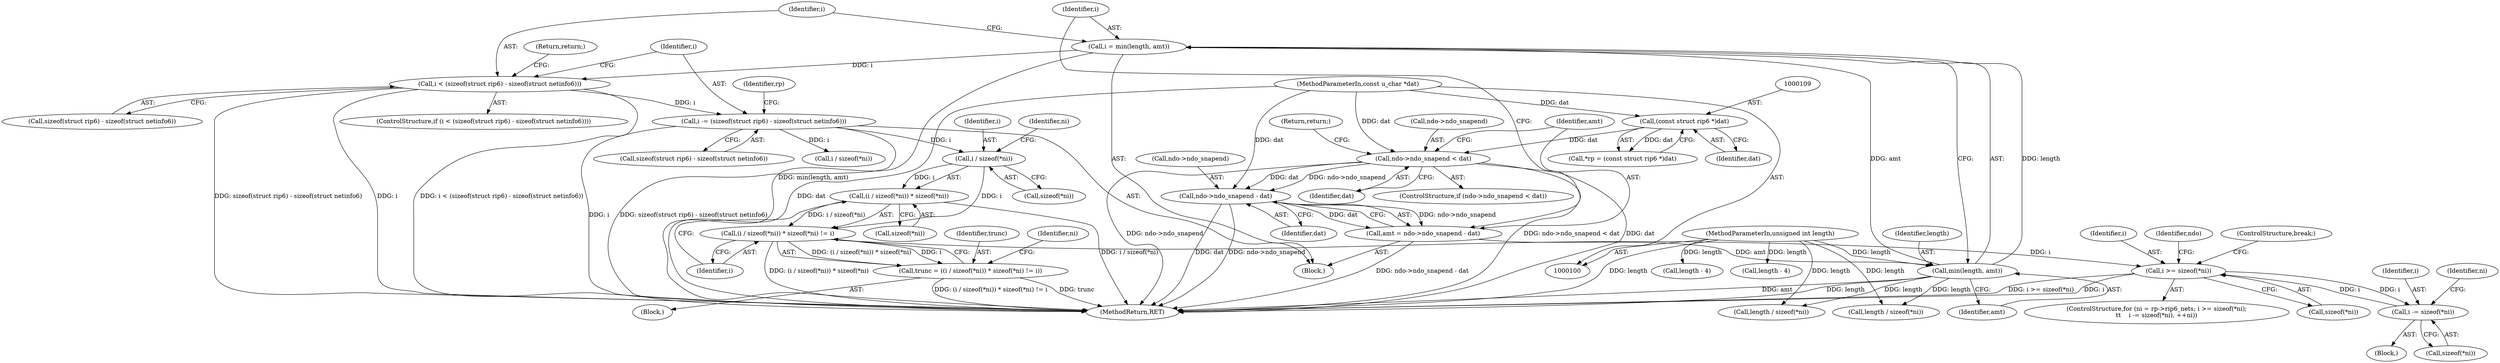 digraph "1_tcpdump_e942fb84fbe3a73a98a00d2a279425872b5fb9d2@API" {
"1000219" [label="(Call,i / sizeof(*ni))"];
"1000144" [label="(Call,i -= (sizeof(struct rip6) - sizeof(struct netinfo6)))"];
"1000136" [label="(Call,i < (sizeof(struct rip6) - sizeof(struct netinfo6)))"];
"1000130" [label="(Call,i = min(length, amt))"];
"1000132" [label="(Call,min(length, amt))"];
"1000103" [label="(MethodParameterIn,unsigned int length)"];
"1000123" [label="(Call,amt = ndo->ndo_snapend - dat)"];
"1000125" [label="(Call,ndo->ndo_snapend - dat)"];
"1000117" [label="(Call,ndo->ndo_snapend < dat)"];
"1000108" [label="(Call,(const struct rip6 *)dat)"];
"1000102" [label="(MethodParameterIn,const u_char *dat)"];
"1000218" [label="(Call,(i / sizeof(*ni)) * sizeof(*ni))"];
"1000217" [label="(Call,(i / sizeof(*ni)) * sizeof(*ni) != i)"];
"1000215" [label="(Call,trunc = ((i / sizeof(*ni)) * sizeof(*ni) != i))"];
"1000234" [label="(Call,i >= sizeof(*ni))"];
"1000240" [label="(Call,i -= sizeof(*ni))"];
"1000388" [label="(MethodReturn,RET)"];
"1000241" [label="(Identifier,i)"];
"1000271" [label="(Call,length / sizeof(*ni))"];
"1000137" [label="(Identifier,i)"];
"1000134" [label="(Identifier,amt)"];
"1000221" [label="(Call,sizeof(*ni))"];
"1000136" [label="(Call,i < (sizeof(struct rip6) - sizeof(struct netinfo6)))"];
"1000143" [label="(Return,return;)"];
"1000146" [label="(Call,sizeof(struct rip6) - sizeof(struct netinfo6))"];
"1000217" [label="(Call,(i / sizeof(*ni)) * sizeof(*ni) != i)"];
"1000224" [label="(Call,sizeof(*ni))"];
"1000227" [label="(Identifier,i)"];
"1000228" [label="(ControlStructure,for (ni = rp->rip6_nets; i >= sizeof(*ni);\n\t\t    i -= sizeof(*ni), ++ni))"];
"1000226" [label="(Identifier,ni)"];
"1000123" [label="(Call,amt = ndo->ndo_snapend - dat)"];
"1000239" [label="(Block,)"];
"1000219" [label="(Call,i / sizeof(*ni))"];
"1000125" [label="(Call,ndo->ndo_snapend - dat)"];
"1000117" [label="(Call,ndo->ndo_snapend < dat)"];
"1000216" [label="(Identifier,trunc)"];
"1000104" [label="(Block,)"];
"1000133" [label="(Identifier,length)"];
"1000145" [label="(Identifier,i)"];
"1000283" [label="(Call,length - 4)"];
"1000116" [label="(ControlStructure,if (ndo->ndo_snapend < dat))"];
"1000240" [label="(Call,i -= sizeof(*ni))"];
"1000230" [label="(Identifier,ni)"];
"1000246" [label="(Identifier,ni)"];
"1000215" [label="(Call,trunc = ((i / sizeof(*ni)) * sizeof(*ni) != i))"];
"1000132" [label="(Call,min(length, amt))"];
"1000144" [label="(Call,i -= (sizeof(struct rip6) - sizeof(struct netinfo6)))"];
"1000234" [label="(Call,i >= sizeof(*ni))"];
"1000305" [label="(Call,i / sizeof(*ni))"];
"1000124" [label="(Identifier,amt)"];
"1000235" [label="(Identifier,i)"];
"1000131" [label="(Identifier,i)"];
"1000220" [label="(Identifier,i)"];
"1000103" [label="(MethodParameterIn,unsigned int length)"];
"1000159" [label="(Call,length / sizeof(*ni))"];
"1000110" [label="(Identifier,dat)"];
"1000118" [label="(Call,ndo->ndo_snapend)"];
"1000251" [label="(Identifier,ndo)"];
"1000108" [label="(Call,(const struct rip6 *)dat)"];
"1000236" [label="(Call,sizeof(*ni))"];
"1000197" [label="(Call,length - 4)"];
"1000242" [label="(Call,sizeof(*ni))"];
"1000135" [label="(ControlStructure,if (i < (sizeof(struct rip6) - sizeof(struct netinfo6))))"];
"1000153" [label="(Identifier,rp)"];
"1000121" [label="(Identifier,dat)"];
"1000218" [label="(Call,(i / sizeof(*ni)) * sizeof(*ni))"];
"1000129" [label="(Identifier,dat)"];
"1000155" [label="(Block,)"];
"1000122" [label="(Return,return;)"];
"1000126" [label="(Call,ndo->ndo_snapend)"];
"1000138" [label="(Call,sizeof(struct rip6) - sizeof(struct netinfo6))"];
"1000267" [label="(ControlStructure,break;)"];
"1000130" [label="(Call,i = min(length, amt))"];
"1000106" [label="(Call,*rp = (const struct rip6 *)dat)"];
"1000102" [label="(MethodParameterIn,const u_char *dat)"];
"1000219" -> "1000218"  [label="AST: "];
"1000219" -> "1000221"  [label="CFG: "];
"1000220" -> "1000219"  [label="AST: "];
"1000221" -> "1000219"  [label="AST: "];
"1000226" -> "1000219"  [label="CFG: "];
"1000219" -> "1000218"  [label="DDG: i"];
"1000144" -> "1000219"  [label="DDG: i"];
"1000219" -> "1000217"  [label="DDG: i"];
"1000144" -> "1000104"  [label="AST: "];
"1000144" -> "1000146"  [label="CFG: "];
"1000145" -> "1000144"  [label="AST: "];
"1000146" -> "1000144"  [label="AST: "];
"1000153" -> "1000144"  [label="CFG: "];
"1000144" -> "1000388"  [label="DDG: i"];
"1000144" -> "1000388"  [label="DDG: sizeof(struct rip6) - sizeof(struct netinfo6)"];
"1000136" -> "1000144"  [label="DDG: i"];
"1000144" -> "1000305"  [label="DDG: i"];
"1000136" -> "1000135"  [label="AST: "];
"1000136" -> "1000138"  [label="CFG: "];
"1000137" -> "1000136"  [label="AST: "];
"1000138" -> "1000136"  [label="AST: "];
"1000143" -> "1000136"  [label="CFG: "];
"1000145" -> "1000136"  [label="CFG: "];
"1000136" -> "1000388"  [label="DDG: i < (sizeof(struct rip6) - sizeof(struct netinfo6))"];
"1000136" -> "1000388"  [label="DDG: sizeof(struct rip6) - sizeof(struct netinfo6)"];
"1000136" -> "1000388"  [label="DDG: i"];
"1000130" -> "1000136"  [label="DDG: i"];
"1000130" -> "1000104"  [label="AST: "];
"1000130" -> "1000132"  [label="CFG: "];
"1000131" -> "1000130"  [label="AST: "];
"1000132" -> "1000130"  [label="AST: "];
"1000137" -> "1000130"  [label="CFG: "];
"1000130" -> "1000388"  [label="DDG: min(length, amt)"];
"1000132" -> "1000130"  [label="DDG: length"];
"1000132" -> "1000130"  [label="DDG: amt"];
"1000132" -> "1000134"  [label="CFG: "];
"1000133" -> "1000132"  [label="AST: "];
"1000134" -> "1000132"  [label="AST: "];
"1000132" -> "1000388"  [label="DDG: amt"];
"1000132" -> "1000388"  [label="DDG: length"];
"1000103" -> "1000132"  [label="DDG: length"];
"1000123" -> "1000132"  [label="DDG: amt"];
"1000132" -> "1000159"  [label="DDG: length"];
"1000132" -> "1000271"  [label="DDG: length"];
"1000103" -> "1000100"  [label="AST: "];
"1000103" -> "1000388"  [label="DDG: length"];
"1000103" -> "1000159"  [label="DDG: length"];
"1000103" -> "1000197"  [label="DDG: length"];
"1000103" -> "1000271"  [label="DDG: length"];
"1000103" -> "1000283"  [label="DDG: length"];
"1000123" -> "1000104"  [label="AST: "];
"1000123" -> "1000125"  [label="CFG: "];
"1000124" -> "1000123"  [label="AST: "];
"1000125" -> "1000123"  [label="AST: "];
"1000131" -> "1000123"  [label="CFG: "];
"1000123" -> "1000388"  [label="DDG: ndo->ndo_snapend - dat"];
"1000125" -> "1000123"  [label="DDG: ndo->ndo_snapend"];
"1000125" -> "1000123"  [label="DDG: dat"];
"1000125" -> "1000129"  [label="CFG: "];
"1000126" -> "1000125"  [label="AST: "];
"1000129" -> "1000125"  [label="AST: "];
"1000125" -> "1000388"  [label="DDG: ndo->ndo_snapend"];
"1000125" -> "1000388"  [label="DDG: dat"];
"1000117" -> "1000125"  [label="DDG: ndo->ndo_snapend"];
"1000117" -> "1000125"  [label="DDG: dat"];
"1000102" -> "1000125"  [label="DDG: dat"];
"1000117" -> "1000116"  [label="AST: "];
"1000117" -> "1000121"  [label="CFG: "];
"1000118" -> "1000117"  [label="AST: "];
"1000121" -> "1000117"  [label="AST: "];
"1000122" -> "1000117"  [label="CFG: "];
"1000124" -> "1000117"  [label="CFG: "];
"1000117" -> "1000388"  [label="DDG: ndo->ndo_snapend < dat"];
"1000117" -> "1000388"  [label="DDG: dat"];
"1000117" -> "1000388"  [label="DDG: ndo->ndo_snapend"];
"1000108" -> "1000117"  [label="DDG: dat"];
"1000102" -> "1000117"  [label="DDG: dat"];
"1000108" -> "1000106"  [label="AST: "];
"1000108" -> "1000110"  [label="CFG: "];
"1000109" -> "1000108"  [label="AST: "];
"1000110" -> "1000108"  [label="AST: "];
"1000106" -> "1000108"  [label="CFG: "];
"1000108" -> "1000106"  [label="DDG: dat"];
"1000102" -> "1000108"  [label="DDG: dat"];
"1000102" -> "1000100"  [label="AST: "];
"1000102" -> "1000388"  [label="DDG: dat"];
"1000218" -> "1000217"  [label="AST: "];
"1000218" -> "1000224"  [label="CFG: "];
"1000224" -> "1000218"  [label="AST: "];
"1000227" -> "1000218"  [label="CFG: "];
"1000218" -> "1000388"  [label="DDG: i / sizeof(*ni)"];
"1000218" -> "1000217"  [label="DDG: i / sizeof(*ni)"];
"1000217" -> "1000215"  [label="AST: "];
"1000217" -> "1000227"  [label="CFG: "];
"1000227" -> "1000217"  [label="AST: "];
"1000215" -> "1000217"  [label="CFG: "];
"1000217" -> "1000388"  [label="DDG: (i / sizeof(*ni)) * sizeof(*ni)"];
"1000217" -> "1000215"  [label="DDG: (i / sizeof(*ni)) * sizeof(*ni)"];
"1000217" -> "1000215"  [label="DDG: i"];
"1000217" -> "1000234"  [label="DDG: i"];
"1000215" -> "1000155"  [label="AST: "];
"1000216" -> "1000215"  [label="AST: "];
"1000230" -> "1000215"  [label="CFG: "];
"1000215" -> "1000388"  [label="DDG: trunc"];
"1000215" -> "1000388"  [label="DDG: (i / sizeof(*ni)) * sizeof(*ni) != i"];
"1000234" -> "1000228"  [label="AST: "];
"1000234" -> "1000236"  [label="CFG: "];
"1000235" -> "1000234"  [label="AST: "];
"1000236" -> "1000234"  [label="AST: "];
"1000251" -> "1000234"  [label="CFG: "];
"1000267" -> "1000234"  [label="CFG: "];
"1000234" -> "1000388"  [label="DDG: i"];
"1000234" -> "1000388"  [label="DDG: i >= sizeof(*ni)"];
"1000240" -> "1000234"  [label="DDG: i"];
"1000234" -> "1000240"  [label="DDG: i"];
"1000240" -> "1000239"  [label="AST: "];
"1000240" -> "1000242"  [label="CFG: "];
"1000241" -> "1000240"  [label="AST: "];
"1000242" -> "1000240"  [label="AST: "];
"1000246" -> "1000240"  [label="CFG: "];
}
